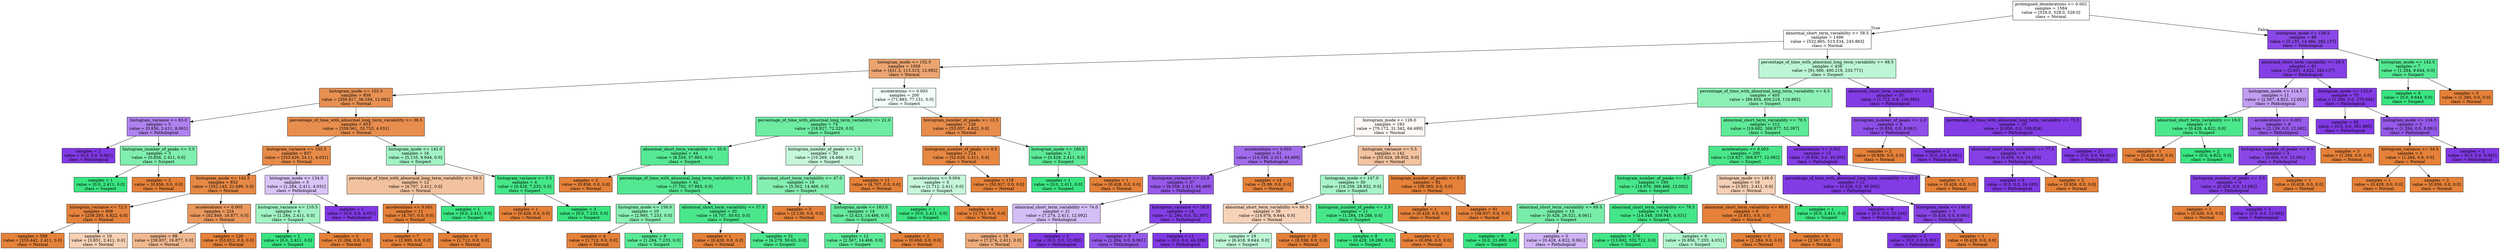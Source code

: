 digraph Tree {
node [shape=box, style="filled", color="black"] ;
0 [label="prolongued_decelerations <= 0.002\nsamples = 1584\nvalue = [528.0, 528.0, 528.0]\nclass = Normal", fillcolor="#ffffff"] ;
1 [label="abnormal_short_term_variability <= 58.5\nsamples = 1496\nvalue = [522.865, 513.534, 245.863]\nclass = Normal", fillcolor="#fffdfd"] ;
0 -> 1 [labeldistance=2.5, labelangle=45, headlabel="True"] ;
2 [label="histogram_mode <= 152.5\nsamples = 1058\nvalue = [431.3, 113.315, 12.092]\nclass = Normal", fillcolor="#eca571"] ;
1 -> 2 ;
3 [label="histogram_mode <= 102.5\nsamples = 858\nvalue = [359.417, 36.164, 12.092]\nclass = Normal", fillcolor="#e89153"] ;
2 -> 3 ;
4 [label="histogram_variance <= 83.0\nsamples = 5\nvalue = [0.856, 2.411, 8.061]\nclass = Pathological", fillcolor="#af82ef"] ;
3 -> 4 ;
5 [label="samples = 2\nvalue = [0.0, 0.0, 8.061]\nclass = Pathological", fillcolor="#8139e5"] ;
4 -> 5 ;
6 [label="histogram_number_of_peaks <= 3.5\nsamples = 3\nvalue = [0.856, 2.411, 0.0]\nclass = Suspect", fillcolor="#7feeae"] ;
4 -> 6 ;
7 [label="samples = 1\nvalue = [0.0, 2.411, 0.0]\nclass = Suspect", fillcolor="#39e581"] ;
6 -> 7 ;
8 [label="samples = 2\nvalue = [0.856, 0.0, 0.0]\nclass = Normal", fillcolor="#e58139"] ;
6 -> 8 ;
9 [label="percentage_of_time_with_abnormal_long_term_variability <= 38.5\nsamples = 853\nvalue = [358.561, 33.753, 4.031]\nclass = Normal", fillcolor="#e88e4e"] ;
3 -> 9 ;
10 [label="histogram_variance <= 105.5\nsamples = 837\nvalue = [353.426, 24.11, 4.031]\nclass = Normal", fillcolor="#e78b49"] ;
9 -> 10 ;
11 [label="histogram_mode <= 142.5\nsamples = 832\nvalue = [352.143, 21.699, 0.0]\nclass = Normal", fillcolor="#e78945"] ;
10 -> 11 ;
12 [label="histogram_variance <= 72.5\nsamples = 608\nvalue = [259.293, 4.822, 0.0]\nclass = Normal", fillcolor="#e5833d"] ;
11 -> 12 ;
13 [label="samples = 598\nvalue = [255.442, 2.411, 0.0]\nclass = Normal", fillcolor="#e5823b"] ;
12 -> 13 ;
14 [label="samples = 10\nvalue = [3.851, 2.411, 0.0]\nclass = Normal", fillcolor="#f5d0b5"] ;
12 -> 14 ;
15 [label="accelerations <= 0.005\nsamples = 224\nvalue = [92.849, 16.877, 0.0]\nclass = Normal", fillcolor="#ea985d"] ;
11 -> 15 ;
16 [label="samples = 98\nvalue = [38.937, 16.877, 0.0]\nclass = Normal", fillcolor="#f0b88f"] ;
15 -> 16 ;
17 [label="samples = 126\nvalue = [53.912, 0.0, 0.0]\nclass = Normal", fillcolor="#e58139"] ;
15 -> 17 ;
18 [label="histogram_mode <= 134.0\nsamples = 5\nvalue = [1.284, 2.411, 4.031]\nclass = Pathological", fillcolor="#d9c3f7"] ;
10 -> 18 ;
19 [label="histogram_variance <= 110.5\nsamples = 4\nvalue = [1.284, 2.411, 0.0]\nclass = Suspect", fillcolor="#a2f3c4"] ;
18 -> 19 ;
20 [label="samples = 1\nvalue = [0.0, 2.411, 0.0]\nclass = Suspect", fillcolor="#39e581"] ;
19 -> 20 ;
21 [label="samples = 3\nvalue = [1.284, 0.0, 0.0]\nclass = Normal", fillcolor="#e58139"] ;
19 -> 21 ;
22 [label="samples = 1\nvalue = [0.0, 0.0, 4.031]\nclass = Pathological", fillcolor="#8139e5"] ;
18 -> 22 ;
23 [label="histogram_mode <= 142.0\nsamples = 16\nvalue = [5.135, 9.644, 0.0]\nclass = Suspect", fillcolor="#a2f3c4"] ;
9 -> 23 ;
24 [label="percentage_of_time_with_abnormal_long_term_variability <= 59.5\nsamples = 12\nvalue = [4.707, 2.411, 0.0]\nclass = Normal", fillcolor="#f2c29e"] ;
23 -> 24 ;
25 [label="accelerations <= 0.001\nsamples = 11\nvalue = [4.707, 0.0, 0.0]\nclass = Normal", fillcolor="#e58139"] ;
24 -> 25 ;
26 [label="samples = 7\nvalue = [2.995, 0.0, 0.0]\nclass = Normal", fillcolor="#e58139"] ;
25 -> 26 ;
27 [label="samples = 4\nvalue = [1.712, 0.0, 0.0]\nclass = Normal", fillcolor="#e58139"] ;
25 -> 27 ;
28 [label="samples = 1\nvalue = [0.0, 2.411, 0.0]\nclass = Suspect", fillcolor="#39e581"] ;
24 -> 28 ;
29 [label="histogram_variance <= 0.5\nsamples = 4\nvalue = [0.428, 7.233, 0.0]\nclass = Suspect", fillcolor="#45e788"] ;
23 -> 29 ;
30 [label="samples = 1\nvalue = [0.428, 0.0, 0.0]\nclass = Normal", fillcolor="#e58139"] ;
29 -> 30 ;
31 [label="samples = 3\nvalue = [0.0, 7.233, 0.0]\nclass = Suspect", fillcolor="#39e581"] ;
29 -> 31 ;
32 [label="accelerations <= 0.003\nsamples = 200\nvalue = [71.883, 77.151, 0.0]\nclass = Suspect", fillcolor="#f1fdf6"] ;
2 -> 32 ;
33 [label="percentage_of_time_with_abnormal_long_term_variability <= 21.0\nsamples = 74\nvalue = [18.827, 72.329, 0.0]\nclass = Suspect", fillcolor="#6deca2"] ;
32 -> 33 ;
34 [label="abnormal_short_term_variability <= 35.0\nsamples = 44\nvalue = [8.558, 57.863, 0.0]\nclass = Suspect", fillcolor="#56e994"] ;
33 -> 34 ;
35 [label="samples = 2\nvalue = [0.856, 0.0, 0.0]\nclass = Normal", fillcolor="#e58139"] ;
34 -> 35 ;
36 [label="percentage_of_time_with_abnormal_long_term_variability <= 1.5\nsamples = 42\nvalue = [7.702, 57.863, 0.0]\nclass = Suspect", fillcolor="#53e892"] ;
34 -> 36 ;
37 [label="histogram_mode <= 156.0\nsamples = 10\nvalue = [2.995, 7.233, 0.0]\nclass = Suspect", fillcolor="#8bf0b5"] ;
36 -> 37 ;
38 [label="samples = 4\nvalue = [1.712, 0.0, 0.0]\nclass = Normal", fillcolor="#e58139"] ;
37 -> 38 ;
39 [label="samples = 6\nvalue = [1.284, 7.233, 0.0]\nclass = Suspect", fillcolor="#5cea97"] ;
37 -> 39 ;
40 [label="abnormal_short_term_variability <= 37.5\nsamples = 32\nvalue = [4.707, 50.63, 0.0]\nclass = Suspect", fillcolor="#4be78d"] ;
36 -> 40 ;
41 [label="samples = 1\nvalue = [0.428, 0.0, 0.0]\nclass = Normal", fillcolor="#e58139"] ;
40 -> 41 ;
42 [label="samples = 31\nvalue = [4.279, 50.63, 0.0]\nclass = Suspect", fillcolor="#4ae78c"] ;
40 -> 42 ;
43 [label="histogram_number_of_peaks <= 2.5\nsamples = 30\nvalue = [10.269, 14.466, 0.0]\nclass = Suspect", fillcolor="#c6f7da"] ;
33 -> 43 ;
44 [label="abnormal_short_term_variability <= 47.0\nsamples = 19\nvalue = [5.562, 14.466, 0.0]\nclass = Suspect", fillcolor="#85efb1"] ;
43 -> 44 ;
45 [label="samples = 5\nvalue = [2.139, 0.0, 0.0]\nclass = Normal", fillcolor="#e58139"] ;
44 -> 45 ;
46 [label="histogram_mode <= 163.0\nsamples = 14\nvalue = [3.423, 14.466, 0.0]\nclass = Suspect", fillcolor="#68eb9f"] ;
44 -> 46 ;
47 [label="samples = 12\nvalue = [2.567, 14.466, 0.0]\nclass = Suspect", fillcolor="#5cea97"] ;
46 -> 47 ;
48 [label="samples = 2\nvalue = [0.856, 0.0, 0.0]\nclass = Normal", fillcolor="#e58139"] ;
46 -> 48 ;
49 [label="samples = 11\nvalue = [4.707, 0.0, 0.0]\nclass = Normal", fillcolor="#e58139"] ;
43 -> 49 ;
50 [label="histogram_number_of_peaks <= 12.5\nsamples = 126\nvalue = [53.057, 4.822, 0.0]\nclass = Normal", fillcolor="#e78c4b"] ;
32 -> 50 ;
51 [label="histogram_number_of_peaks <= 0.5\nsamples = 124\nvalue = [52.629, 2.411, 0.0]\nclass = Normal", fillcolor="#e68742"] ;
50 -> 51 ;
52 [label="accelerations <= 0.004\nsamples = 5\nvalue = [1.712, 2.411, 0.0]\nclass = Suspect", fillcolor="#c6f7da"] ;
51 -> 52 ;
53 [label="samples = 1\nvalue = [0.0, 2.411, 0.0]\nclass = Suspect", fillcolor="#39e581"] ;
52 -> 53 ;
54 [label="samples = 4\nvalue = [1.712, 0.0, 0.0]\nclass = Normal", fillcolor="#e58139"] ;
52 -> 54 ;
55 [label="samples = 119\nvalue = [50.917, 0.0, 0.0]\nclass = Normal", fillcolor="#e58139"] ;
51 -> 55 ;
56 [label="histogram_mode <= 160.5\nsamples = 2\nvalue = [0.428, 2.411, 0.0]\nclass = Suspect", fillcolor="#5cea97"] ;
50 -> 56 ;
57 [label="samples = 1\nvalue = [0.0, 2.411, 0.0]\nclass = Suspect", fillcolor="#39e581"] ;
56 -> 57 ;
58 [label="samples = 1\nvalue = [0.428, 0.0, 0.0]\nclass = Normal", fillcolor="#e58139"] ;
56 -> 58 ;
59 [label="percentage_of_time_with_abnormal_long_term_variability <= 68.5\nsamples = 438\nvalue = [91.566, 400.219, 233.771]\nclass = Suspect", fillcolor="#bcf6d4"] ;
1 -> 59 ;
60 [label="percentage_of_time_with_abnormal_long_term_variability <= 6.5\nsamples = 405\nvalue = [89.854, 400.219, 116.885]\nclass = Suspect", fillcolor="#8df0b6"] ;
59 -> 60 ;
61 [label="histogram_mode <= 126.0\nsamples = 193\nvalue = [70.172, 31.342, 64.489]\nclass = Normal", fillcolor="#fef8f4"] ;
60 -> 61 ;
62 [label="accelerations <= 0.003\nsamples = 51\nvalue = [14.548, 2.411, 64.489]\nclass = Pathological", fillcolor="#a16bec"] ;
61 -> 62 ;
63 [label="histogram_variance <= 12.5\nsamples = 37\nvalue = [8.558, 2.411, 64.489]\nclass = Pathological", fillcolor="#9659e9"] ;
62 -> 63 ;
64 [label="abnormal_short_term_variability <= 74.0\nsamples = 21\nvalue = [7.274, 2.411, 12.092]\nclass = Pathological", fillcolor="#d5bdf6"] ;
63 -> 64 ;
65 [label="samples = 18\nvalue = [7.274, 2.411, 0.0]\nclass = Normal", fillcolor="#eeab7b"] ;
64 -> 65 ;
66 [label="samples = 3\nvalue = [0.0, 0.0, 12.092]\nclass = Pathological", fillcolor="#8139e5"] ;
64 -> 66 ;
67 [label="histogram_variance <= 38.0\nsamples = 16\nvalue = [1.284, 0.0, 52.397]\nclass = Pathological", fillcolor="#843ee6"] ;
63 -> 67 ;
68 [label="samples = 5\nvalue = [1.284, 0.0, 8.061]\nclass = Pathological", fillcolor="#9559e9"] ;
67 -> 68 ;
69 [label="samples = 11\nvalue = [0.0, 0.0, 44.336]\nclass = Pathological", fillcolor="#8139e5"] ;
67 -> 69 ;
70 [label="samples = 14\nvalue = [5.99, 0.0, 0.0]\nclass = Normal", fillcolor="#e58139"] ;
62 -> 70 ;
71 [label="histogram_variance <= 5.5\nsamples = 142\nvalue = [55.624, 28.932, 0.0]\nclass = Normal", fillcolor="#f3c3a0"] ;
61 -> 71 ;
72 [label="histogram_mode <= 147.0\nsamples = 50\nvalue = [16.259, 28.932, 0.0]\nclass = Suspect", fillcolor="#a8f4c8"] ;
71 -> 72 ;
73 [label="abnormal_short_term_variability <= 66.5\nsamples = 39\nvalue = [14.976, 9.644, 0.0]\nclass = Normal", fillcolor="#f6d2b9"] ;
72 -> 73 ;
74 [label="samples = 19\nvalue = [6.418, 9.644, 0.0]\nclass = Suspect", fillcolor="#bdf6d5"] ;
73 -> 74 ;
75 [label="samples = 20\nvalue = [8.558, 0.0, 0.0]\nclass = Normal", fillcolor="#e58139"] ;
73 -> 75 ;
76 [label="histogram_number_of_peaks <= 2.5\nsamples = 11\nvalue = [1.284, 19.288, 0.0]\nclass = Suspect", fillcolor="#46e789"] ;
72 -> 76 ;
77 [label="samples = 9\nvalue = [0.428, 19.288, 0.0]\nclass = Suspect", fillcolor="#3de684"] ;
76 -> 77 ;
78 [label="samples = 2\nvalue = [0.856, 0.0, 0.0]\nclass = Normal", fillcolor="#e58139"] ;
76 -> 78 ;
79 [label="histogram_number_of_peaks <= 0.5\nsamples = 92\nvalue = [39.365, 0.0, 0.0]\nclass = Normal", fillcolor="#e58139"] ;
71 -> 79 ;
80 [label="samples = 1\nvalue = [0.428, 0.0, 0.0]\nclass = Normal", fillcolor="#e58139"] ;
79 -> 80 ;
81 [label="samples = 91\nvalue = [38.937, 0.0, 0.0]\nclass = Normal", fillcolor="#e58139"] ;
79 -> 81 ;
82 [label="abnormal_short_term_variability <= 79.5\nsamples = 212\nvalue = [19.682, 368.877, 52.397]\nclass = Suspect", fillcolor="#5eea98"] ;
60 -> 82 ;
83 [label="accelerations <= 0.003\nsamples = 200\nvalue = [18.827, 368.877, 12.092]\nclass = Suspect", fillcolor="#49e78b"] ;
82 -> 83 ;
84 [label="histogram_number_of_peaks <= 0.5\nsamples = 190\nvalue = [14.976, 366.466, 12.092]\nclass = Suspect", fillcolor="#47e78a"] ;
83 -> 84 ;
85 [label="abnormal_short_term_variability <= 69.5\nsamples = 14\nvalue = [0.428, 26.521, 8.061]\nclass = Suspect", fillcolor="#77eda9"] ;
84 -> 85 ;
86 [label="samples = 9\nvalue = [0.0, 21.699, 0.0]\nclass = Suspect", fillcolor="#39e581"] ;
85 -> 86 ;
87 [label="samples = 5\nvalue = [0.428, 4.822, 8.061]\nclass = Pathological", fillcolor="#cfb3f5"] ;
85 -> 87 ;
88 [label="abnormal_short_term_variability <= 78.5\nsamples = 176\nvalue = [14.548, 339.945, 4.031]\nclass = Suspect", fillcolor="#44e688"] ;
84 -> 88 ;
89 [label="samples = 170\nvalue = [13.692, 332.712, 0.0]\nclass = Suspect", fillcolor="#41e686"] ;
88 -> 89 ;
90 [label="samples = 6\nvalue = [0.856, 7.233, 4.031]\nclass = Suspect", fillcolor="#b1f5cd"] ;
88 -> 90 ;
91 [label="histogram_mode <= 148.0\nsamples = 10\nvalue = [3.851, 2.411, 0.0]\nclass = Normal", fillcolor="#f5d0b5"] ;
83 -> 91 ;
92 [label="abnormal_short_term_variability <= 60.0\nsamples = 9\nvalue = [3.851, 0.0, 0.0]\nclass = Normal", fillcolor="#e58139"] ;
91 -> 92 ;
93 [label="samples = 3\nvalue = [1.284, 0.0, 0.0]\nclass = Normal", fillcolor="#e58139"] ;
92 -> 93 ;
94 [label="samples = 6\nvalue = [2.567, 0.0, 0.0]\nclass = Normal", fillcolor="#e58139"] ;
92 -> 94 ;
95 [label="samples = 1\nvalue = [0.0, 2.411, 0.0]\nclass = Suspect", fillcolor="#39e581"] ;
91 -> 95 ;
96 [label="accelerations <= 0.002\nsamples = 12\nvalue = [0.856, 0.0, 40.305]\nclass = Pathological", fillcolor="#843de6"] ;
82 -> 96 ;
97 [label="percentage_of_time_with_abnormal_long_term_variability <= 42.5\nsamples = 11\nvalue = [0.428, 0.0, 40.305]\nclass = Pathological", fillcolor="#823be5"] ;
96 -> 97 ;
98 [label="samples = 8\nvalue = [0.0, 0.0, 32.244]\nclass = Pathological", fillcolor="#8139e5"] ;
97 -> 98 ;
99 [label="histogram_mode <= 140.0\nsamples = 3\nvalue = [0.428, 0.0, 8.061]\nclass = Pathological", fillcolor="#8844e6"] ;
97 -> 99 ;
100 [label="samples = 2\nvalue = [0.0, 0.0, 8.061]\nclass = Pathological", fillcolor="#8139e5"] ;
99 -> 100 ;
101 [label="samples = 1\nvalue = [0.428, 0.0, 0.0]\nclass = Normal", fillcolor="#e58139"] ;
99 -> 101 ;
102 [label="samples = 1\nvalue = [0.428, 0.0, 0.0]\nclass = Normal", fillcolor="#e58139"] ;
96 -> 102 ;
103 [label="abnormal_short_term_variability <= 63.5\nsamples = 33\nvalue = [1.712, 0.0, 116.885]\nclass = Pathological", fillcolor="#833ce5"] ;
59 -> 103 ;
104 [label="histogram_number_of_peaks <= 2.0\nsamples = 4\nvalue = [0.856, 0.0, 8.061]\nclass = Pathological", fillcolor="#8e4ee8"] ;
103 -> 104 ;
105 [label="samples = 2\nvalue = [0.856, 0.0, 0.0]\nclass = Normal", fillcolor="#e58139"] ;
104 -> 105 ;
106 [label="samples = 2\nvalue = [0.0, 0.0, 8.061]\nclass = Pathological", fillcolor="#8139e5"] ;
104 -> 106 ;
107 [label="percentage_of_time_with_abnormal_long_term_variability <= 73.5\nsamples = 29\nvalue = [0.856, 0.0, 108.824]\nclass = Pathological", fillcolor="#823be5"] ;
103 -> 107 ;
108 [label="abnormal_short_term_variability <= 77.5\nsamples = 8\nvalue = [0.856, 0.0, 24.183]\nclass = Pathological", fillcolor="#8540e6"] ;
107 -> 108 ;
109 [label="samples = 6\nvalue = [0.0, 0.0, 24.183]\nclass = Pathological", fillcolor="#8139e5"] ;
108 -> 109 ;
110 [label="samples = 2\nvalue = [0.856, 0.0, 0.0]\nclass = Normal", fillcolor="#e58139"] ;
108 -> 110 ;
111 [label="samples = 21\nvalue = [0.0, 0.0, 84.641]\nclass = Pathological", fillcolor="#8139e5"] ;
107 -> 111 ;
112 [label="histogram_mode <= 138.5\nsamples = 88\nvalue = [5.135, 14.466, 282.137]\nclass = Pathological", fillcolor="#8a47e7"] ;
0 -> 112 [labeldistance=2.5, labelangle=-45, headlabel="False"] ;
113 [label="abnormal_short_term_variability <= 28.5\nsamples = 81\nvalue = [3.851, 4.822, 282.137]\nclass = Pathological", fillcolor="#853fe6"] ;
112 -> 113 ;
114 [label="histogram_mode <= 114.5\nsamples = 11\nvalue = [2.567, 4.822, 12.092]\nclass = Pathological", fillcolor="#c19df2"] ;
113 -> 114 ;
115 [label="abnormal_short_term_variability <= 19.0\nsamples = 3\nvalue = [0.428, 4.822, 0.0]\nclass = Suspect", fillcolor="#4be78c"] ;
114 -> 115 ;
116 [label="samples = 1\nvalue = [0.428, 0.0, 0.0]\nclass = Normal", fillcolor="#e58139"] ;
115 -> 116 ;
117 [label="samples = 2\nvalue = [0.0, 4.822, 0.0]\nclass = Suspect", fillcolor="#39e581"] ;
115 -> 117 ;
118 [label="accelerations <= 0.002\nsamples = 8\nvalue = [2.139, 0.0, 12.092]\nclass = Pathological", fillcolor="#975cea"] ;
114 -> 118 ;
119 [label="histogram_number_of_peaks <= 8.5\nsamples = 5\nvalue = [0.856, 0.0, 12.092]\nclass = Pathological", fillcolor="#8a47e7"] ;
118 -> 119 ;
120 [label="histogram_number_of_peaks <= 3.0\nsamples = 4\nvalue = [0.428, 0.0, 12.092]\nclass = Pathological", fillcolor="#8540e6"] ;
119 -> 120 ;
121 [label="samples = 1\nvalue = [0.428, 0.0, 0.0]\nclass = Normal", fillcolor="#e58139"] ;
120 -> 121 ;
122 [label="samples = 3\nvalue = [0.0, 0.0, 12.092]\nclass = Pathological", fillcolor="#8139e5"] ;
120 -> 122 ;
123 [label="samples = 1\nvalue = [0.428, 0.0, 0.0]\nclass = Normal", fillcolor="#e58139"] ;
119 -> 123 ;
124 [label="samples = 3\nvalue = [1.284, 0.0, 0.0]\nclass = Normal", fillcolor="#e58139"] ;
118 -> 124 ;
125 [label="histogram_mode <= 132.0\nsamples = 70\nvalue = [1.284, 0.0, 270.046]\nclass = Pathological", fillcolor="#823ae5"] ;
113 -> 125 ;
126 [label="samples = 65\nvalue = [0.0, 0.0, 261.985]\nclass = Pathological", fillcolor="#8139e5"] ;
125 -> 126 ;
127 [label="histogram_mode <= 134.5\nsamples = 5\nvalue = [1.284, 0.0, 8.061]\nclass = Pathological", fillcolor="#9559e9"] ;
125 -> 127 ;
128 [label="histogram_variance <= 34.5\nsamples = 3\nvalue = [1.284, 0.0, 0.0]\nclass = Normal", fillcolor="#e58139"] ;
127 -> 128 ;
129 [label="samples = 1\nvalue = [0.428, 0.0, 0.0]\nclass = Normal", fillcolor="#e58139"] ;
128 -> 129 ;
130 [label="samples = 2\nvalue = [0.856, 0.0, 0.0]\nclass = Normal", fillcolor="#e58139"] ;
128 -> 130 ;
131 [label="samples = 2\nvalue = [0.0, 0.0, 8.061]\nclass = Pathological", fillcolor="#8139e5"] ;
127 -> 131 ;
132 [label="histogram_mode <= 142.5\nsamples = 7\nvalue = [1.284, 9.644, 0.0]\nclass = Suspect", fillcolor="#53e892"] ;
112 -> 132 ;
133 [label="samples = 4\nvalue = [0.0, 9.644, 0.0]\nclass = Suspect", fillcolor="#39e581"] ;
132 -> 133 ;
134 [label="samples = 3\nvalue = [1.284, 0.0, 0.0]\nclass = Normal", fillcolor="#e58139"] ;
132 -> 134 ;
}